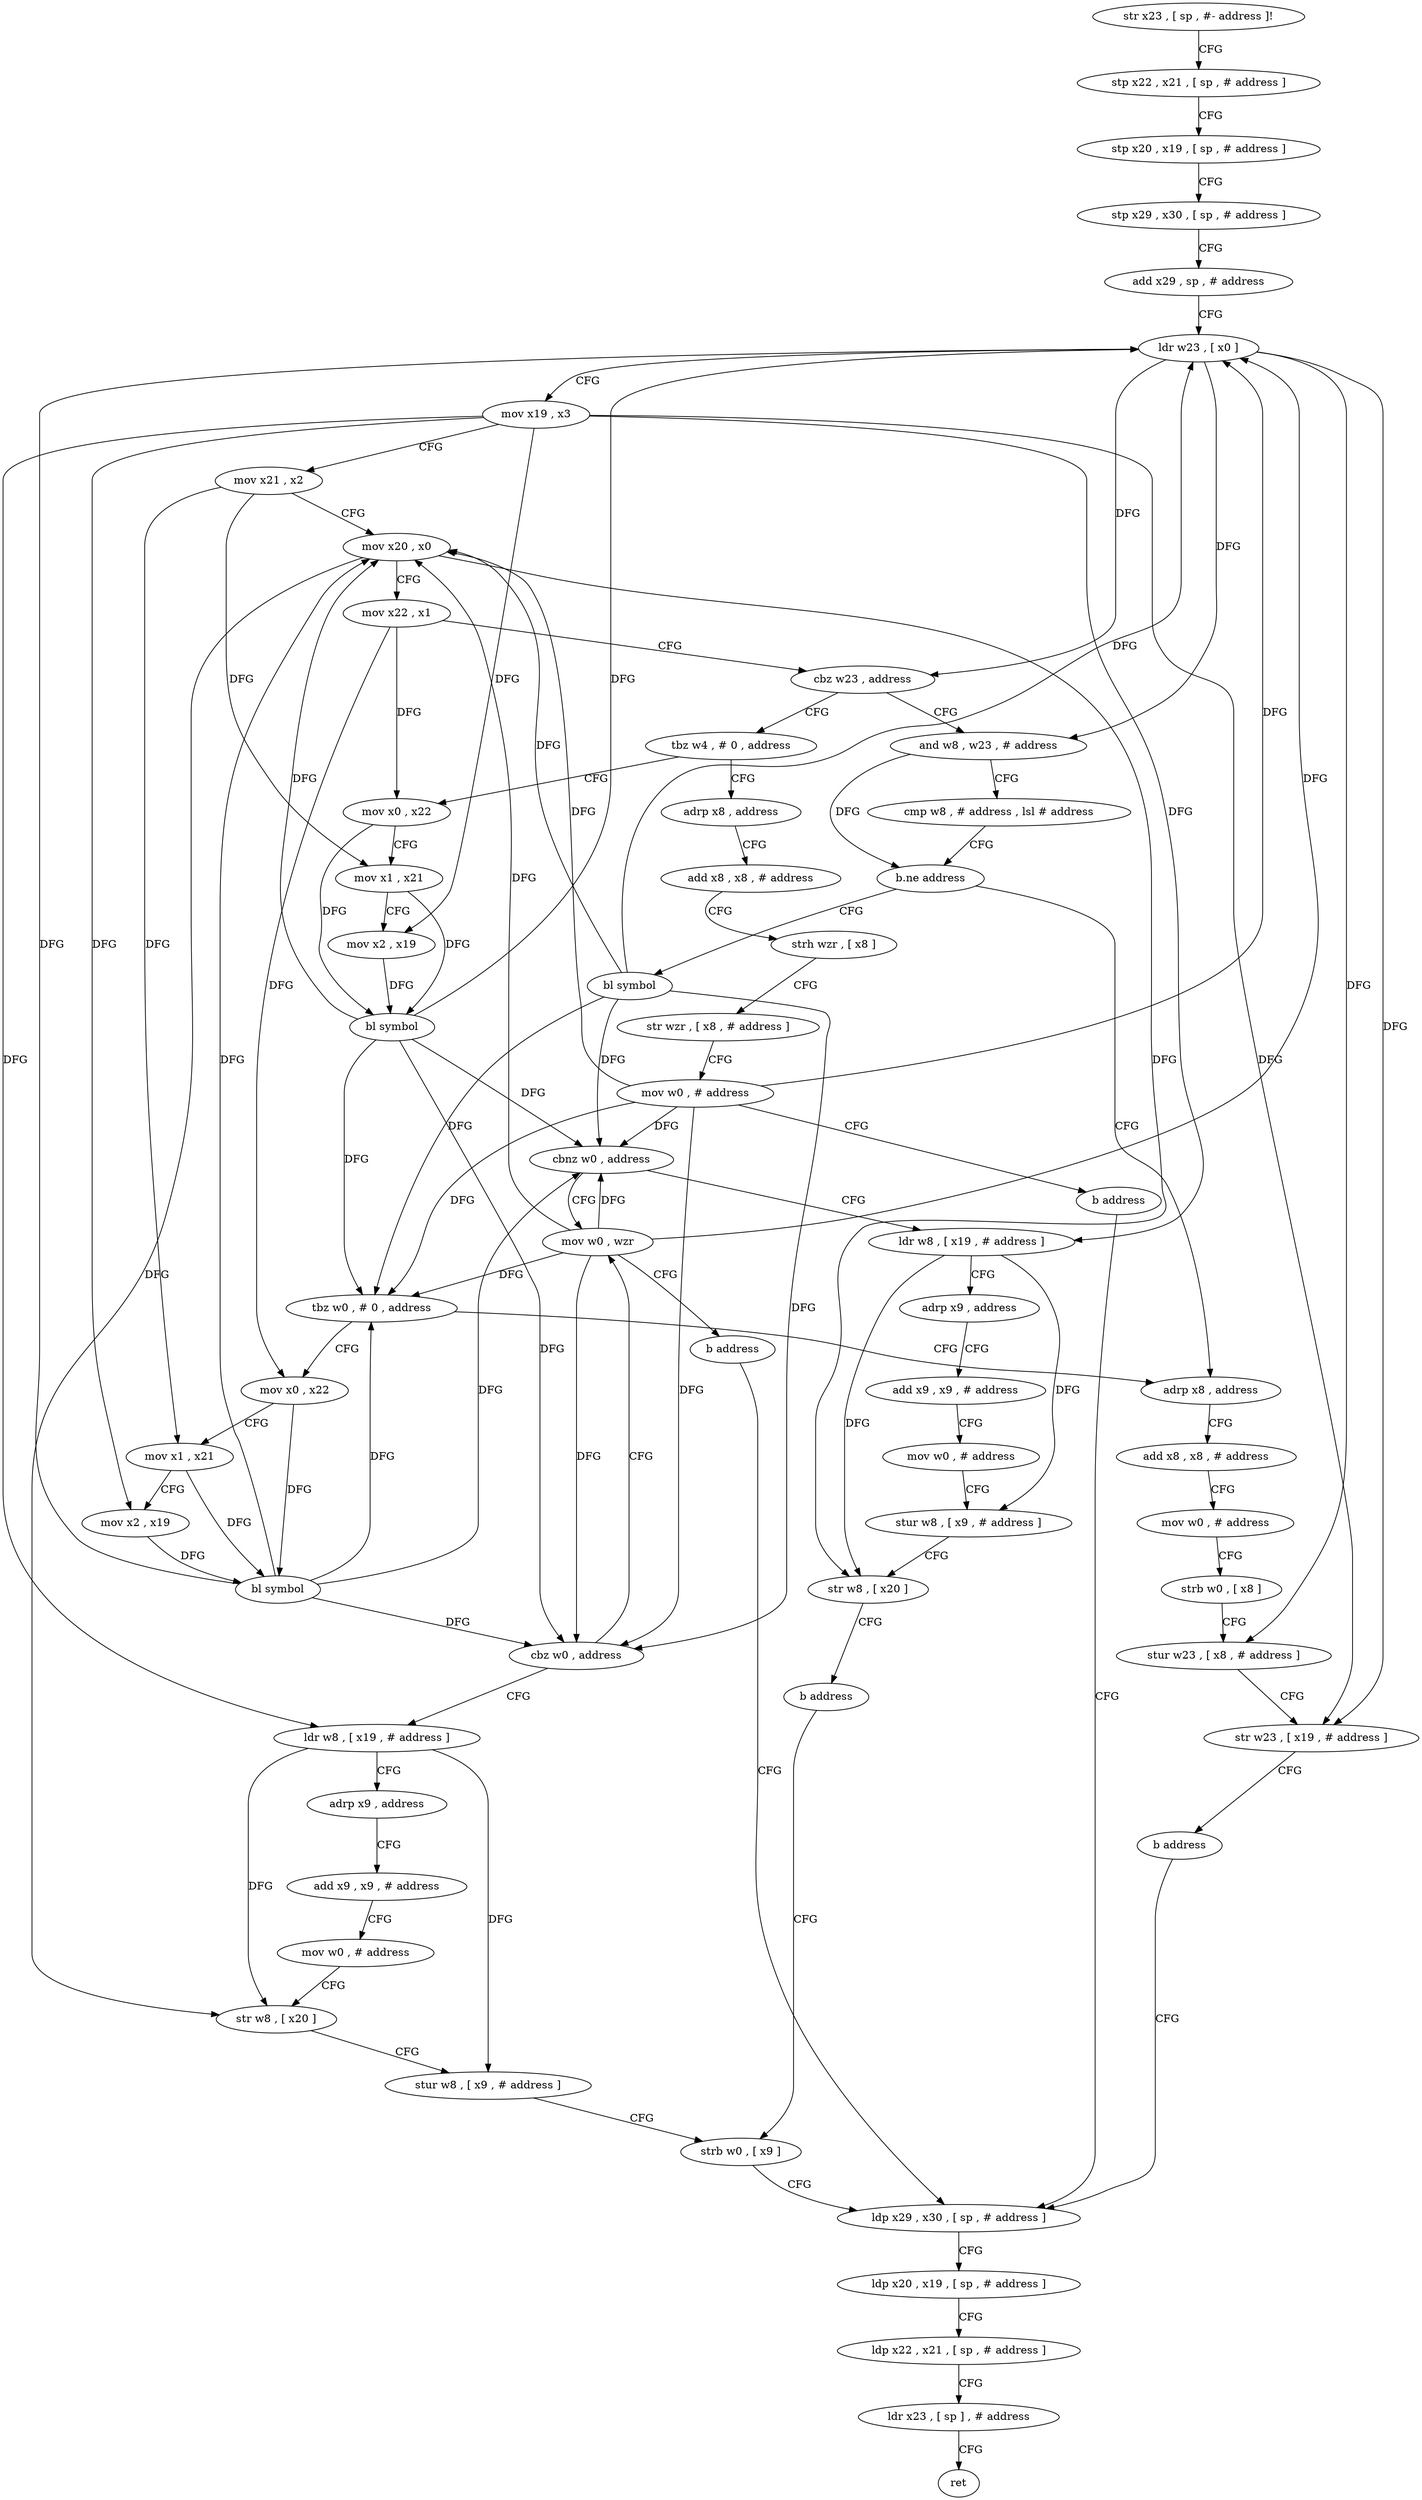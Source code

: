 digraph "func" {
"4231448" [label = "str x23 , [ sp , #- address ]!" ]
"4231452" [label = "stp x22 , x21 , [ sp , # address ]" ]
"4231456" [label = "stp x20 , x19 , [ sp , # address ]" ]
"4231460" [label = "stp x29 , x30 , [ sp , # address ]" ]
"4231464" [label = "add x29 , sp , # address" ]
"4231468" [label = "ldr w23 , [ x0 ]" ]
"4231472" [label = "mov x19 , x3" ]
"4231476" [label = "mov x21 , x2" ]
"4231480" [label = "mov x20 , x0" ]
"4231484" [label = "mov x22 , x1" ]
"4231488" [label = "cbz w23 , address" ]
"4231588" [label = "tbz w4 , # 0 , address" ]
"4231492" [label = "and w8 , w23 , # address" ]
"4231616" [label = "mov x0 , x22" ]
"4231592" [label = "adrp x8 , address" ]
"4231496" [label = "cmp w8 , # address , lsl # address" ]
"4231500" [label = "b.ne address" ]
"4231560" [label = "adrp x8 , address" ]
"4231504" [label = "bl symbol" ]
"4231620" [label = "mov x1 , x21" ]
"4231624" [label = "mov x2 , x19" ]
"4231628" [label = "bl symbol" ]
"4231632" [label = "cbz w0 , address" ]
"4231644" [label = "ldr w8 , [ x19 , # address ]" ]
"4231636" [label = "mov w0 , wzr" ]
"4231596" [label = "add x8 , x8 , # address" ]
"4231600" [label = "strh wzr , [ x8 ]" ]
"4231604" [label = "str wzr , [ x8 , # address ]" ]
"4231608" [label = "mov w0 , # address" ]
"4231612" [label = "b address" ]
"4231672" [label = "ldp x29 , x30 , [ sp , # address ]" ]
"4231564" [label = "add x8 , x8 , # address" ]
"4231568" [label = "mov w0 , # address" ]
"4231572" [label = "strb w0 , [ x8 ]" ]
"4231576" [label = "stur w23 , [ x8 , # address ]" ]
"4231580" [label = "str w23 , [ x19 , # address ]" ]
"4231584" [label = "b address" ]
"4231508" [label = "tbz w0 , # 0 , address" ]
"4231512" [label = "mov x0 , x22" ]
"4231648" [label = "adrp x9 , address" ]
"4231652" [label = "add x9 , x9 , # address" ]
"4231656" [label = "mov w0 , # address" ]
"4231660" [label = "str w8 , [ x20 ]" ]
"4231664" [label = "stur w8 , [ x9 , # address ]" ]
"4231668" [label = "strb w0 , [ x9 ]" ]
"4231640" [label = "b address" ]
"4231676" [label = "ldp x20 , x19 , [ sp , # address ]" ]
"4231680" [label = "ldp x22 , x21 , [ sp , # address ]" ]
"4231684" [label = "ldr x23 , [ sp ] , # address" ]
"4231688" [label = "ret" ]
"4231516" [label = "mov x1 , x21" ]
"4231520" [label = "mov x2 , x19" ]
"4231524" [label = "bl symbol" ]
"4231528" [label = "cbnz w0 , address" ]
"4231532" [label = "ldr w8 , [ x19 , # address ]" ]
"4231536" [label = "adrp x9 , address" ]
"4231540" [label = "add x9 , x9 , # address" ]
"4231544" [label = "mov w0 , # address" ]
"4231548" [label = "stur w8 , [ x9 , # address ]" ]
"4231552" [label = "str w8 , [ x20 ]" ]
"4231556" [label = "b address" ]
"4231448" -> "4231452" [ label = "CFG" ]
"4231452" -> "4231456" [ label = "CFG" ]
"4231456" -> "4231460" [ label = "CFG" ]
"4231460" -> "4231464" [ label = "CFG" ]
"4231464" -> "4231468" [ label = "CFG" ]
"4231468" -> "4231472" [ label = "CFG" ]
"4231468" -> "4231488" [ label = "DFG" ]
"4231468" -> "4231492" [ label = "DFG" ]
"4231468" -> "4231576" [ label = "DFG" ]
"4231468" -> "4231580" [ label = "DFG" ]
"4231472" -> "4231476" [ label = "CFG" ]
"4231472" -> "4231624" [ label = "DFG" ]
"4231472" -> "4231580" [ label = "DFG" ]
"4231472" -> "4231644" [ label = "DFG" ]
"4231472" -> "4231520" [ label = "DFG" ]
"4231472" -> "4231532" [ label = "DFG" ]
"4231476" -> "4231480" [ label = "CFG" ]
"4231476" -> "4231620" [ label = "DFG" ]
"4231476" -> "4231516" [ label = "DFG" ]
"4231480" -> "4231484" [ label = "CFG" ]
"4231480" -> "4231660" [ label = "DFG" ]
"4231480" -> "4231552" [ label = "DFG" ]
"4231484" -> "4231488" [ label = "CFG" ]
"4231484" -> "4231616" [ label = "DFG" ]
"4231484" -> "4231512" [ label = "DFG" ]
"4231488" -> "4231588" [ label = "CFG" ]
"4231488" -> "4231492" [ label = "CFG" ]
"4231588" -> "4231616" [ label = "CFG" ]
"4231588" -> "4231592" [ label = "CFG" ]
"4231492" -> "4231496" [ label = "CFG" ]
"4231492" -> "4231500" [ label = "DFG" ]
"4231616" -> "4231620" [ label = "CFG" ]
"4231616" -> "4231628" [ label = "DFG" ]
"4231592" -> "4231596" [ label = "CFG" ]
"4231496" -> "4231500" [ label = "CFG" ]
"4231500" -> "4231560" [ label = "CFG" ]
"4231500" -> "4231504" [ label = "CFG" ]
"4231560" -> "4231564" [ label = "CFG" ]
"4231504" -> "4231508" [ label = "DFG" ]
"4231504" -> "4231468" [ label = "DFG" ]
"4231504" -> "4231480" [ label = "DFG" ]
"4231504" -> "4231632" [ label = "DFG" ]
"4231504" -> "4231528" [ label = "DFG" ]
"4231620" -> "4231624" [ label = "CFG" ]
"4231620" -> "4231628" [ label = "DFG" ]
"4231624" -> "4231628" [ label = "DFG" ]
"4231628" -> "4231632" [ label = "DFG" ]
"4231628" -> "4231468" [ label = "DFG" ]
"4231628" -> "4231480" [ label = "DFG" ]
"4231628" -> "4231508" [ label = "DFG" ]
"4231628" -> "4231528" [ label = "DFG" ]
"4231632" -> "4231644" [ label = "CFG" ]
"4231632" -> "4231636" [ label = "CFG" ]
"4231644" -> "4231648" [ label = "CFG" ]
"4231644" -> "4231660" [ label = "DFG" ]
"4231644" -> "4231664" [ label = "DFG" ]
"4231636" -> "4231640" [ label = "CFG" ]
"4231636" -> "4231468" [ label = "DFG" ]
"4231636" -> "4231480" [ label = "DFG" ]
"4231636" -> "4231632" [ label = "DFG" ]
"4231636" -> "4231508" [ label = "DFG" ]
"4231636" -> "4231528" [ label = "DFG" ]
"4231596" -> "4231600" [ label = "CFG" ]
"4231600" -> "4231604" [ label = "CFG" ]
"4231604" -> "4231608" [ label = "CFG" ]
"4231608" -> "4231612" [ label = "CFG" ]
"4231608" -> "4231468" [ label = "DFG" ]
"4231608" -> "4231480" [ label = "DFG" ]
"4231608" -> "4231632" [ label = "DFG" ]
"4231608" -> "4231508" [ label = "DFG" ]
"4231608" -> "4231528" [ label = "DFG" ]
"4231612" -> "4231672" [ label = "CFG" ]
"4231672" -> "4231676" [ label = "CFG" ]
"4231564" -> "4231568" [ label = "CFG" ]
"4231568" -> "4231572" [ label = "CFG" ]
"4231572" -> "4231576" [ label = "CFG" ]
"4231576" -> "4231580" [ label = "CFG" ]
"4231580" -> "4231584" [ label = "CFG" ]
"4231584" -> "4231672" [ label = "CFG" ]
"4231508" -> "4231560" [ label = "CFG" ]
"4231508" -> "4231512" [ label = "CFG" ]
"4231512" -> "4231516" [ label = "CFG" ]
"4231512" -> "4231524" [ label = "DFG" ]
"4231648" -> "4231652" [ label = "CFG" ]
"4231652" -> "4231656" [ label = "CFG" ]
"4231656" -> "4231660" [ label = "CFG" ]
"4231660" -> "4231664" [ label = "CFG" ]
"4231664" -> "4231668" [ label = "CFG" ]
"4231668" -> "4231672" [ label = "CFG" ]
"4231640" -> "4231672" [ label = "CFG" ]
"4231676" -> "4231680" [ label = "CFG" ]
"4231680" -> "4231684" [ label = "CFG" ]
"4231684" -> "4231688" [ label = "CFG" ]
"4231516" -> "4231520" [ label = "CFG" ]
"4231516" -> "4231524" [ label = "DFG" ]
"4231520" -> "4231524" [ label = "DFG" ]
"4231524" -> "4231528" [ label = "DFG" ]
"4231524" -> "4231468" [ label = "DFG" ]
"4231524" -> "4231480" [ label = "DFG" ]
"4231524" -> "4231632" [ label = "DFG" ]
"4231524" -> "4231508" [ label = "DFG" ]
"4231528" -> "4231636" [ label = "CFG" ]
"4231528" -> "4231532" [ label = "CFG" ]
"4231532" -> "4231536" [ label = "CFG" ]
"4231532" -> "4231548" [ label = "DFG" ]
"4231532" -> "4231552" [ label = "DFG" ]
"4231536" -> "4231540" [ label = "CFG" ]
"4231540" -> "4231544" [ label = "CFG" ]
"4231544" -> "4231548" [ label = "CFG" ]
"4231548" -> "4231552" [ label = "CFG" ]
"4231552" -> "4231556" [ label = "CFG" ]
"4231556" -> "4231668" [ label = "CFG" ]
}
